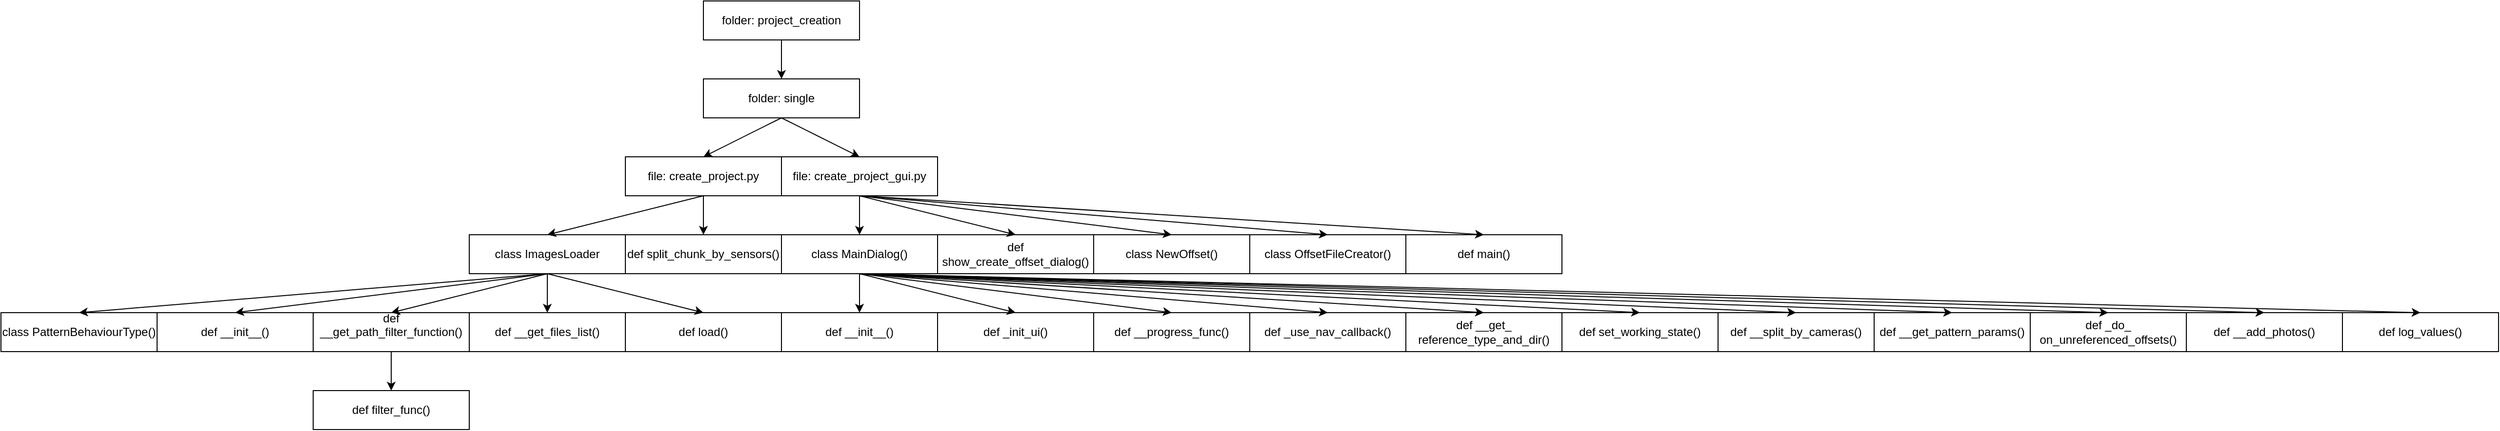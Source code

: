 <mxfile version="16.1.2" type="github">
  <diagram id="RIr_Z3z-brW9ekywnZ3V" name="Page-1">
    <mxGraphModel dx="1965" dy="503" grid="1" gridSize="10" guides="1" tooltips="1" connect="1" arrows="1" fold="1" page="1" pageScale="1" pageWidth="1100" pageHeight="1600" math="0" shadow="0">
      <root>
        <mxCell id="0" />
        <mxCell id="1" parent="0" />
        <mxCell id="7UH--UajJpkIE5nzS5OI-1" value="folder: project_creation" style="rounded=0;whiteSpace=wrap;html=1;" vertex="1" parent="1">
          <mxGeometry x="320" y="80" width="160" height="40" as="geometry" />
        </mxCell>
        <mxCell id="7UH--UajJpkIE5nzS5OI-5" value="folder: single" style="rounded=0;whiteSpace=wrap;html=1;" vertex="1" parent="1">
          <mxGeometry x="320" y="160" width="160" height="40" as="geometry" />
        </mxCell>
        <mxCell id="7UH--UajJpkIE5nzS5OI-6" value="" style="endArrow=classic;html=1;rounded=0;exitX=0.5;exitY=1;exitDx=0;exitDy=0;entryX=0.5;entryY=0;entryDx=0;entryDy=0;" edge="1" parent="1" source="7UH--UajJpkIE5nzS5OI-1" target="7UH--UajJpkIE5nzS5OI-5">
          <mxGeometry width="50" height="50" relative="1" as="geometry">
            <mxPoint x="320" y="250" as="sourcePoint" />
            <mxPoint x="370" y="200" as="targetPoint" />
          </mxGeometry>
        </mxCell>
        <mxCell id="7UH--UajJpkIE5nzS5OI-11" value="file: create_project.py" style="rounded=0;whiteSpace=wrap;html=1;" vertex="1" parent="1">
          <mxGeometry x="240" y="240" width="160" height="40" as="geometry" />
        </mxCell>
        <mxCell id="7UH--UajJpkIE5nzS5OI-12" value="" style="endArrow=classic;html=1;rounded=0;exitX=0.5;exitY=1;exitDx=0;exitDy=0;entryX=0.5;entryY=0;entryDx=0;entryDy=0;" edge="1" parent="1" source="7UH--UajJpkIE5nzS5OI-5" target="7UH--UajJpkIE5nzS5OI-11">
          <mxGeometry width="50" height="50" relative="1" as="geometry">
            <mxPoint x="370" y="250" as="sourcePoint" />
            <mxPoint x="420" y="200" as="targetPoint" />
          </mxGeometry>
        </mxCell>
        <mxCell id="7UH--UajJpkIE5nzS5OI-15" value="file: create_project_gui.py" style="rounded=0;whiteSpace=wrap;html=1;" vertex="1" parent="1">
          <mxGeometry x="400" y="240" width="160" height="40" as="geometry" />
        </mxCell>
        <mxCell id="7UH--UajJpkIE5nzS5OI-16" value="" style="endArrow=classic;html=1;rounded=0;exitX=0.5;exitY=1;exitDx=0;exitDy=0;entryX=0.5;entryY=0;entryDx=0;entryDy=0;" edge="1" parent="1" source="7UH--UajJpkIE5nzS5OI-5" target="7UH--UajJpkIE5nzS5OI-15">
          <mxGeometry width="50" height="50" relative="1" as="geometry">
            <mxPoint x="430" y="260" as="sourcePoint" />
            <mxPoint x="480" y="210" as="targetPoint" />
          </mxGeometry>
        </mxCell>
        <mxCell id="7UH--UajJpkIE5nzS5OI-17" value="class ImagesLoader" style="rounded=0;whiteSpace=wrap;html=1;" vertex="1" parent="1">
          <mxGeometry x="80" y="320" width="160" height="40" as="geometry" />
        </mxCell>
        <mxCell id="7UH--UajJpkIE5nzS5OI-18" value="" style="endArrow=classic;html=1;rounded=0;exitX=0.5;exitY=1;exitDx=0;exitDy=0;entryX=0.5;entryY=0;entryDx=0;entryDy=0;" edge="1" parent="1" source="7UH--UajJpkIE5nzS5OI-11" target="7UH--UajJpkIE5nzS5OI-17">
          <mxGeometry width="50" height="50" relative="1" as="geometry">
            <mxPoint x="460" y="300" as="sourcePoint" />
            <mxPoint x="510" y="250" as="targetPoint" />
          </mxGeometry>
        </mxCell>
        <mxCell id="7UH--UajJpkIE5nzS5OI-19" value="def split_chunk_by_sensors()" style="rounded=0;whiteSpace=wrap;html=1;" vertex="1" parent="1">
          <mxGeometry x="240" y="320" width="160" height="40" as="geometry" />
        </mxCell>
        <mxCell id="7UH--UajJpkIE5nzS5OI-20" value="" style="endArrow=classic;html=1;rounded=0;exitX=0.5;exitY=1;exitDx=0;exitDy=0;entryX=0.5;entryY=0;entryDx=0;entryDy=0;" edge="1" parent="1" source="7UH--UajJpkIE5nzS5OI-11" target="7UH--UajJpkIE5nzS5OI-19">
          <mxGeometry width="50" height="50" relative="1" as="geometry">
            <mxPoint x="460" y="330" as="sourcePoint" />
            <mxPoint x="510" y="280" as="targetPoint" />
          </mxGeometry>
        </mxCell>
        <mxCell id="7UH--UajJpkIE5nzS5OI-22" value="class PatternBehaviourType()" style="rounded=0;whiteSpace=wrap;html=1;" vertex="1" parent="1">
          <mxGeometry x="-400" y="400" width="160" height="40" as="geometry" />
        </mxCell>
        <mxCell id="7UH--UajJpkIE5nzS5OI-23" value="" style="endArrow=classic;html=1;rounded=0;exitX=0.5;exitY=1;exitDx=0;exitDy=0;entryX=0.5;entryY=0;entryDx=0;entryDy=0;" edge="1" parent="1" source="7UH--UajJpkIE5nzS5OI-17" target="7UH--UajJpkIE5nzS5OI-22">
          <mxGeometry width="50" height="50" relative="1" as="geometry">
            <mxPoint x="380" y="350" as="sourcePoint" />
            <mxPoint x="430" y="300" as="targetPoint" />
          </mxGeometry>
        </mxCell>
        <mxCell id="7UH--UajJpkIE5nzS5OI-24" value="def __init__()" style="rounded=0;whiteSpace=wrap;html=1;" vertex="1" parent="1">
          <mxGeometry x="-240" y="400" width="160" height="40" as="geometry" />
        </mxCell>
        <mxCell id="7UH--UajJpkIE5nzS5OI-25" value="&#xa;def __get_path_filter_function()&#xa;&#xa;" style="rounded=0;whiteSpace=wrap;html=1;" vertex="1" parent="1">
          <mxGeometry x="-80" y="400" width="160" height="40" as="geometry" />
        </mxCell>
        <mxCell id="7UH--UajJpkIE5nzS5OI-26" value="def __get_files_list()" style="rounded=0;whiteSpace=wrap;html=1;" vertex="1" parent="1">
          <mxGeometry x="80" y="400" width="160" height="40" as="geometry" />
        </mxCell>
        <mxCell id="7UH--UajJpkIE5nzS5OI-27" value="def load()" style="rounded=0;whiteSpace=wrap;html=1;" vertex="1" parent="1">
          <mxGeometry x="240" y="400" width="160" height="40" as="geometry" />
        </mxCell>
        <mxCell id="7UH--UajJpkIE5nzS5OI-28" value="" style="endArrow=classic;html=1;rounded=0;exitX=0.5;exitY=1;exitDx=0;exitDy=0;entryX=0.5;entryY=0;entryDx=0;entryDy=0;" edge="1" parent="1" source="7UH--UajJpkIE5nzS5OI-17" target="7UH--UajJpkIE5nzS5OI-24">
          <mxGeometry width="50" height="50" relative="1" as="geometry">
            <mxPoint x="380" y="380" as="sourcePoint" />
            <mxPoint x="430" y="330" as="targetPoint" />
          </mxGeometry>
        </mxCell>
        <mxCell id="7UH--UajJpkIE5nzS5OI-31" value="" style="endArrow=classic;html=1;rounded=0;exitX=0.5;exitY=1;exitDx=0;exitDy=0;entryX=0.5;entryY=0;entryDx=0;entryDy=0;" edge="1" parent="1" source="7UH--UajJpkIE5nzS5OI-17" target="7UH--UajJpkIE5nzS5OI-25">
          <mxGeometry width="50" height="50" relative="1" as="geometry">
            <mxPoint x="380" y="380" as="sourcePoint" />
            <mxPoint x="430" y="330" as="targetPoint" />
          </mxGeometry>
        </mxCell>
        <mxCell id="7UH--UajJpkIE5nzS5OI-32" value="" style="endArrow=classic;html=1;rounded=0;exitX=0.5;exitY=1;exitDx=0;exitDy=0;entryX=0.5;entryY=0;entryDx=0;entryDy=0;" edge="1" parent="1" source="7UH--UajJpkIE5nzS5OI-17" target="7UH--UajJpkIE5nzS5OI-26">
          <mxGeometry width="50" height="50" relative="1" as="geometry">
            <mxPoint x="380" y="380" as="sourcePoint" />
            <mxPoint x="430" y="330" as="targetPoint" />
          </mxGeometry>
        </mxCell>
        <mxCell id="7UH--UajJpkIE5nzS5OI-33" value="" style="endArrow=classic;html=1;rounded=0;exitX=0.5;exitY=1;exitDx=0;exitDy=0;entryX=0.5;entryY=0;entryDx=0;entryDy=0;" edge="1" parent="1" source="7UH--UajJpkIE5nzS5OI-17" target="7UH--UajJpkIE5nzS5OI-27">
          <mxGeometry width="50" height="50" relative="1" as="geometry">
            <mxPoint x="380" y="380" as="sourcePoint" />
            <mxPoint x="430" y="330" as="targetPoint" />
          </mxGeometry>
        </mxCell>
        <mxCell id="7UH--UajJpkIE5nzS5OI-34" value="def filter_func()" style="rounded=0;whiteSpace=wrap;html=1;" vertex="1" parent="1">
          <mxGeometry x="-80" y="480" width="160" height="40" as="geometry" />
        </mxCell>
        <mxCell id="7UH--UajJpkIE5nzS5OI-35" value="" style="endArrow=classic;html=1;rounded=0;exitX=0.5;exitY=1;exitDx=0;exitDy=0;entryX=0.5;entryY=0;entryDx=0;entryDy=0;" edge="1" parent="1" source="7UH--UajJpkIE5nzS5OI-25" target="7UH--UajJpkIE5nzS5OI-34">
          <mxGeometry width="50" height="50" relative="1" as="geometry">
            <mxPoint x="-30" y="350" as="sourcePoint" />
            <mxPoint x="20" y="300" as="targetPoint" />
          </mxGeometry>
        </mxCell>
        <mxCell id="7UH--UajJpkIE5nzS5OI-36" value="class MainDialog()" style="rounded=0;whiteSpace=wrap;html=1;" vertex="1" parent="1">
          <mxGeometry x="400" y="320" width="160" height="40" as="geometry" />
        </mxCell>
        <mxCell id="7UH--UajJpkIE5nzS5OI-37" value="def show_create_offset_dialog()" style="rounded=0;whiteSpace=wrap;html=1;" vertex="1" parent="1">
          <mxGeometry x="560" y="320" width="160" height="40" as="geometry" />
        </mxCell>
        <mxCell id="7UH--UajJpkIE5nzS5OI-38" value="class NewOffset()" style="rounded=0;whiteSpace=wrap;html=1;" vertex="1" parent="1">
          <mxGeometry x="720" y="320" width="160" height="40" as="geometry" />
        </mxCell>
        <mxCell id="7UH--UajJpkIE5nzS5OI-39" value="class OffsetFileCreator()" style="rounded=0;whiteSpace=wrap;html=1;" vertex="1" parent="1">
          <mxGeometry x="880" y="320" width="160" height="40" as="geometry" />
        </mxCell>
        <mxCell id="7UH--UajJpkIE5nzS5OI-40" value="def main()" style="rounded=0;whiteSpace=wrap;html=1;" vertex="1" parent="1">
          <mxGeometry x="1040" y="320" width="160" height="40" as="geometry" />
        </mxCell>
        <mxCell id="7UH--UajJpkIE5nzS5OI-41" value="" style="endArrow=classic;html=1;rounded=0;exitX=0.5;exitY=1;exitDx=0;exitDy=0;entryX=0.5;entryY=0;entryDx=0;entryDy=0;" edge="1" parent="1" source="7UH--UajJpkIE5nzS5OI-15" target="7UH--UajJpkIE5nzS5OI-36">
          <mxGeometry width="50" height="50" relative="1" as="geometry">
            <mxPoint x="770" y="370" as="sourcePoint" />
            <mxPoint x="820" y="320" as="targetPoint" />
          </mxGeometry>
        </mxCell>
        <mxCell id="7UH--UajJpkIE5nzS5OI-42" value="" style="endArrow=classic;html=1;rounded=0;exitX=0.5;exitY=1;exitDx=0;exitDy=0;entryX=0.5;entryY=0;entryDx=0;entryDy=0;" edge="1" parent="1" source="7UH--UajJpkIE5nzS5OI-15" target="7UH--UajJpkIE5nzS5OI-37">
          <mxGeometry width="50" height="50" relative="1" as="geometry">
            <mxPoint x="770" y="370" as="sourcePoint" />
            <mxPoint x="820" y="320" as="targetPoint" />
          </mxGeometry>
        </mxCell>
        <mxCell id="7UH--UajJpkIE5nzS5OI-43" value="" style="endArrow=classic;html=1;rounded=0;exitX=0.5;exitY=1;exitDx=0;exitDy=0;entryX=0.5;entryY=0;entryDx=0;entryDy=0;" edge="1" parent="1" source="7UH--UajJpkIE5nzS5OI-15" target="7UH--UajJpkIE5nzS5OI-38">
          <mxGeometry width="50" height="50" relative="1" as="geometry">
            <mxPoint x="770" y="370" as="sourcePoint" />
            <mxPoint x="820" y="320" as="targetPoint" />
          </mxGeometry>
        </mxCell>
        <mxCell id="7UH--UajJpkIE5nzS5OI-44" value="" style="endArrow=classic;html=1;rounded=0;exitX=0.5;exitY=1;exitDx=0;exitDy=0;entryX=0.5;entryY=0;entryDx=0;entryDy=0;" edge="1" parent="1" source="7UH--UajJpkIE5nzS5OI-15" target="7UH--UajJpkIE5nzS5OI-39">
          <mxGeometry width="50" height="50" relative="1" as="geometry">
            <mxPoint x="770" y="370" as="sourcePoint" />
            <mxPoint x="820" y="320" as="targetPoint" />
          </mxGeometry>
        </mxCell>
        <mxCell id="7UH--UajJpkIE5nzS5OI-45" value="" style="endArrow=classic;html=1;rounded=0;exitX=0.5;exitY=1;exitDx=0;exitDy=0;entryX=0.5;entryY=0;entryDx=0;entryDy=0;" edge="1" parent="1" source="7UH--UajJpkIE5nzS5OI-15" target="7UH--UajJpkIE5nzS5OI-40">
          <mxGeometry width="50" height="50" relative="1" as="geometry">
            <mxPoint x="770" y="370" as="sourcePoint" />
            <mxPoint x="820" y="320" as="targetPoint" />
          </mxGeometry>
        </mxCell>
        <mxCell id="7UH--UajJpkIE5nzS5OI-46" value="def __init__()" style="rounded=0;whiteSpace=wrap;html=1;" vertex="1" parent="1">
          <mxGeometry x="400" y="400" width="160" height="40" as="geometry" />
        </mxCell>
        <mxCell id="7UH--UajJpkIE5nzS5OI-47" value="def _init_ui()" style="rounded=0;whiteSpace=wrap;html=1;" vertex="1" parent="1">
          <mxGeometry x="560" y="400" width="160" height="40" as="geometry" />
        </mxCell>
        <mxCell id="7UH--UajJpkIE5nzS5OI-48" value="def __progress_func()" style="rounded=0;whiteSpace=wrap;html=1;" vertex="1" parent="1">
          <mxGeometry x="720" y="400" width="160" height="40" as="geometry" />
        </mxCell>
        <mxCell id="7UH--UajJpkIE5nzS5OI-49" value="def _use_nav_callback()" style="rounded=0;whiteSpace=wrap;html=1;" vertex="1" parent="1">
          <mxGeometry x="880" y="400" width="160" height="40" as="geometry" />
        </mxCell>
        <mxCell id="7UH--UajJpkIE5nzS5OI-50" value="def __get_ reference_type_and_dir()" style="rounded=0;whiteSpace=wrap;html=1;" vertex="1" parent="1">
          <mxGeometry x="1040" y="400" width="160" height="40" as="geometry" />
        </mxCell>
        <mxCell id="7UH--UajJpkIE5nzS5OI-51" value="def set_working_state()" style="rounded=0;whiteSpace=wrap;html=1;" vertex="1" parent="1">
          <mxGeometry x="1200" y="400" width="160" height="40" as="geometry" />
        </mxCell>
        <mxCell id="7UH--UajJpkIE5nzS5OI-52" value="def __split_by_cameras()" style="rounded=0;whiteSpace=wrap;html=1;" vertex="1" parent="1">
          <mxGeometry x="1360" y="400" width="160" height="40" as="geometry" />
        </mxCell>
        <mxCell id="7UH--UajJpkIE5nzS5OI-53" value="def __get_pattern_params()" style="rounded=0;whiteSpace=wrap;html=1;" vertex="1" parent="1">
          <mxGeometry x="1520" y="400" width="160" height="40" as="geometry" />
        </mxCell>
        <mxCell id="7UH--UajJpkIE5nzS5OI-54" value="def _do_ on_unreferenced_offsets()" style="rounded=0;whiteSpace=wrap;html=1;" vertex="1" parent="1">
          <mxGeometry x="1680" y="400" width="160" height="40" as="geometry" />
        </mxCell>
        <mxCell id="7UH--UajJpkIE5nzS5OI-55" value="def __add_photos()" style="rounded=0;whiteSpace=wrap;html=1;" vertex="1" parent="1">
          <mxGeometry x="1840" y="400" width="160" height="40" as="geometry" />
        </mxCell>
        <mxCell id="7UH--UajJpkIE5nzS5OI-56" value="def log_values()" style="rounded=0;whiteSpace=wrap;html=1;" vertex="1" parent="1">
          <mxGeometry x="2000" y="400" width="160" height="40" as="geometry" />
        </mxCell>
        <mxCell id="7UH--UajJpkIE5nzS5OI-57" value="" style="endArrow=classic;html=1;rounded=0;exitX=0.5;exitY=1;exitDx=0;exitDy=0;entryX=0.5;entryY=0;entryDx=0;entryDy=0;" edge="1" parent="1" source="7UH--UajJpkIE5nzS5OI-36" target="7UH--UajJpkIE5nzS5OI-46">
          <mxGeometry width="50" height="50" relative="1" as="geometry">
            <mxPoint x="770" y="370" as="sourcePoint" />
            <mxPoint x="820" y="320" as="targetPoint" />
          </mxGeometry>
        </mxCell>
        <mxCell id="7UH--UajJpkIE5nzS5OI-58" value="" style="endArrow=classic;html=1;rounded=0;exitX=0.5;exitY=1;exitDx=0;exitDy=0;entryX=0.5;entryY=0;entryDx=0;entryDy=0;" edge="1" parent="1" source="7UH--UajJpkIE5nzS5OI-36" target="7UH--UajJpkIE5nzS5OI-47">
          <mxGeometry width="50" height="50" relative="1" as="geometry">
            <mxPoint x="770" y="370" as="sourcePoint" />
            <mxPoint x="820" y="320" as="targetPoint" />
          </mxGeometry>
        </mxCell>
        <mxCell id="7UH--UajJpkIE5nzS5OI-59" value="" style="endArrow=classic;html=1;rounded=0;exitX=0.5;exitY=1;exitDx=0;exitDy=0;entryX=0.5;entryY=0;entryDx=0;entryDy=0;" edge="1" parent="1" source="7UH--UajJpkIE5nzS5OI-36" target="7UH--UajJpkIE5nzS5OI-48">
          <mxGeometry width="50" height="50" relative="1" as="geometry">
            <mxPoint x="770" y="370" as="sourcePoint" />
            <mxPoint x="820" y="320" as="targetPoint" />
          </mxGeometry>
        </mxCell>
        <mxCell id="7UH--UajJpkIE5nzS5OI-60" value="" style="endArrow=classic;html=1;rounded=0;exitX=0.5;exitY=1;exitDx=0;exitDy=0;entryX=0.5;entryY=0;entryDx=0;entryDy=0;" edge="1" parent="1" source="7UH--UajJpkIE5nzS5OI-36" target="7UH--UajJpkIE5nzS5OI-49">
          <mxGeometry width="50" height="50" relative="1" as="geometry">
            <mxPoint x="770" y="370" as="sourcePoint" />
            <mxPoint x="820" y="320" as="targetPoint" />
          </mxGeometry>
        </mxCell>
        <mxCell id="7UH--UajJpkIE5nzS5OI-61" value="" style="endArrow=classic;html=1;rounded=0;exitX=0.5;exitY=1;exitDx=0;exitDy=0;entryX=0.5;entryY=0;entryDx=0;entryDy=0;" edge="1" parent="1" source="7UH--UajJpkIE5nzS5OI-36" target="7UH--UajJpkIE5nzS5OI-50">
          <mxGeometry width="50" height="50" relative="1" as="geometry">
            <mxPoint x="770" y="370" as="sourcePoint" />
            <mxPoint x="820" y="320" as="targetPoint" />
          </mxGeometry>
        </mxCell>
        <mxCell id="7UH--UajJpkIE5nzS5OI-62" value="" style="endArrow=classic;html=1;rounded=0;exitX=0.5;exitY=1;exitDx=0;exitDy=0;entryX=0.5;entryY=0;entryDx=0;entryDy=0;" edge="1" parent="1" source="7UH--UajJpkIE5nzS5OI-36" target="7UH--UajJpkIE5nzS5OI-51">
          <mxGeometry width="50" height="50" relative="1" as="geometry">
            <mxPoint x="770" y="370" as="sourcePoint" />
            <mxPoint x="820" y="320" as="targetPoint" />
          </mxGeometry>
        </mxCell>
        <mxCell id="7UH--UajJpkIE5nzS5OI-63" value="" style="endArrow=classic;html=1;rounded=0;exitX=0.5;exitY=1;exitDx=0;exitDy=0;entryX=0.5;entryY=0;entryDx=0;entryDy=0;" edge="1" parent="1" source="7UH--UajJpkIE5nzS5OI-36" target="7UH--UajJpkIE5nzS5OI-52">
          <mxGeometry width="50" height="50" relative="1" as="geometry">
            <mxPoint x="770" y="370" as="sourcePoint" />
            <mxPoint x="820" y="320" as="targetPoint" />
          </mxGeometry>
        </mxCell>
        <mxCell id="7UH--UajJpkIE5nzS5OI-64" value="" style="endArrow=classic;html=1;rounded=0;exitX=0.5;exitY=1;exitDx=0;exitDy=0;entryX=0.5;entryY=0;entryDx=0;entryDy=0;" edge="1" parent="1" source="7UH--UajJpkIE5nzS5OI-36" target="7UH--UajJpkIE5nzS5OI-53">
          <mxGeometry width="50" height="50" relative="1" as="geometry">
            <mxPoint x="770" y="370" as="sourcePoint" />
            <mxPoint x="820" y="320" as="targetPoint" />
          </mxGeometry>
        </mxCell>
        <mxCell id="7UH--UajJpkIE5nzS5OI-65" value="" style="endArrow=classic;html=1;rounded=0;exitX=0.5;exitY=1;exitDx=0;exitDy=0;entryX=0.5;entryY=0;entryDx=0;entryDy=0;" edge="1" parent="1" source="7UH--UajJpkIE5nzS5OI-36" target="7UH--UajJpkIE5nzS5OI-54">
          <mxGeometry width="50" height="50" relative="1" as="geometry">
            <mxPoint x="770" y="370" as="sourcePoint" />
            <mxPoint x="820" y="320" as="targetPoint" />
          </mxGeometry>
        </mxCell>
        <mxCell id="7UH--UajJpkIE5nzS5OI-66" value="" style="endArrow=classic;html=1;rounded=0;exitX=0.5;exitY=1;exitDx=0;exitDy=0;entryX=0.5;entryY=0;entryDx=0;entryDy=0;" edge="1" parent="1" source="7UH--UajJpkIE5nzS5OI-36" target="7UH--UajJpkIE5nzS5OI-55">
          <mxGeometry width="50" height="50" relative="1" as="geometry">
            <mxPoint x="770" y="370" as="sourcePoint" />
            <mxPoint x="820" y="320" as="targetPoint" />
          </mxGeometry>
        </mxCell>
        <mxCell id="7UH--UajJpkIE5nzS5OI-67" value="" style="endArrow=classic;html=1;rounded=0;exitX=0.5;exitY=1;exitDx=0;exitDy=0;entryX=0.5;entryY=0;entryDx=0;entryDy=0;" edge="1" parent="1" source="7UH--UajJpkIE5nzS5OI-36" target="7UH--UajJpkIE5nzS5OI-56">
          <mxGeometry width="50" height="50" relative="1" as="geometry">
            <mxPoint x="770" y="370" as="sourcePoint" />
            <mxPoint x="820" y="320" as="targetPoint" />
          </mxGeometry>
        </mxCell>
      </root>
    </mxGraphModel>
  </diagram>
</mxfile>
